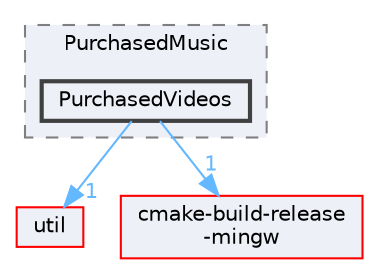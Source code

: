 digraph "PurchasedVideos"
{
 // LATEX_PDF_SIZE
  bgcolor="transparent";
  edge [fontname=Helvetica,fontsize=10,labelfontname=Helvetica,labelfontsize=10];
  node [fontname=Helvetica,fontsize=10,shape=box,height=0.2,width=0.4];
  compound=true
  subgraph clusterdir_cf310151f74ca42561e1788d19ba2be2 {
    graph [ bgcolor="#edf0f7", pencolor="grey50", label="PurchasedMusic", fontname=Helvetica,fontsize=10 style="filled,dashed", URL="dir_cf310151f74ca42561e1788d19ba2be2.html",tooltip=""]
  dir_5f60e3f93822bdb8bbc9e6f504e5d4a3 [label="PurchasedVideos", fillcolor="#edf0f7", color="grey25", style="filled,bold", URL="dir_5f60e3f93822bdb8bbc9e6f504e5d4a3.html",tooltip=""];
  }
  dir_23ec12649285f9fabf3a6b7380226c28 [label="util", fillcolor="#edf0f7", color="red", style="filled", URL="dir_23ec12649285f9fabf3a6b7380226c28.html",tooltip=""];
  dir_d3305b01cebad1f13f311f52d3f850d2 [label="cmake-build-release\l-mingw", fillcolor="#edf0f7", color="red", style="filled", URL="dir_d3305b01cebad1f13f311f52d3f850d2.html",tooltip=""];
  dir_5f60e3f93822bdb8bbc9e6f504e5d4a3->dir_23ec12649285f9fabf3a6b7380226c28 [headlabel="1", labeldistance=1.5 headhref="dir_000277_000341.html" href="dir_000277_000341.html" color="steelblue1" fontcolor="steelblue1"];
  dir_5f60e3f93822bdb8bbc9e6f504e5d4a3->dir_d3305b01cebad1f13f311f52d3f850d2 [headlabel="1", labeldistance=1.5 headhref="dir_000277_000050.html" href="dir_000277_000050.html" color="steelblue1" fontcolor="steelblue1"];
}
